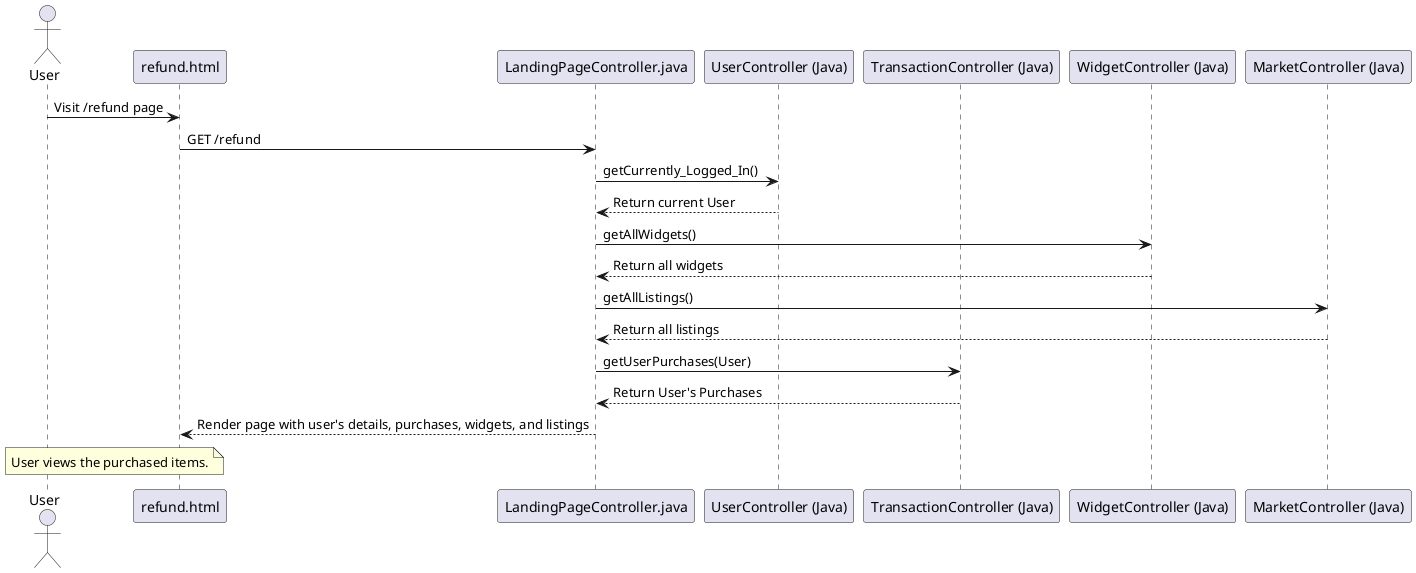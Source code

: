 @startuml

actor User
participant "refund.html" as Browser
participant "LandingPageController.java" as LPC
participant "UserController (Java)" as UC
participant "TransactionController (Java)" as TC
participant "WidgetController (Java)" as WC
participant "MarketController (Java)" as MC

User -> Browser: Visit /refund page
Browser -> LPC: GET /refund

LPC -> UC: getCurrently_Logged_In()
UC --> LPC: Return current User

LPC -> WC: getAllWidgets()
WC --> LPC: Return all widgets

LPC -> MC: getAllListings()
MC --> LPC: Return all listings

LPC -> TC: getUserPurchases(User)
TC --> LPC: Return User's Purchases

LPC --> Browser: Render page with user's details, purchases, widgets, and listings

note over User, Browser: User views the purchased items.

@enduml